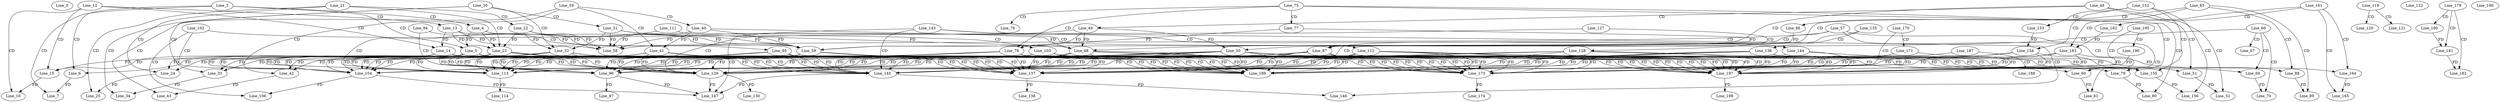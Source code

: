 digraph G {
  Line_0;
  Line_3;
  Line_4;
  Line_5;
  Line_5;
  Line_6;
  Line_6;
  Line_7;
  Line_12;
  Line_13;
  Line_14;
  Line_14;
  Line_15;
  Line_15;
  Line_16;
  Line_21;
  Line_22;
  Line_23;
  Line_23;
  Line_24;
  Line_24;
  Line_25;
  Line_30;
  Line_31;
  Line_32;
  Line_32;
  Line_33;
  Line_33;
  Line_34;
  Line_39;
  Line_40;
  Line_41;
  Line_41;
  Line_42;
  Line_42;
  Line_43;
  Line_48;
  Line_49;
  Line_50;
  Line_50;
  Line_51;
  Line_51;
  Line_52;
  Line_57;
  Line_58;
  Line_59;
  Line_59;
  Line_60;
  Line_60;
  Line_61;
  Line_61;
  Line_66;
  Line_67;
  Line_68;
  Line_68;
  Line_69;
  Line_69;
  Line_70;
  Line_70;
  Line_75;
  Line_76;
  Line_77;
  Line_78;
  Line_78;
  Line_79;
  Line_79;
  Line_80;
  Line_85;
  Line_86;
  Line_87;
  Line_87;
  Line_88;
  Line_88;
  Line_89;
  Line_94;
  Line_95;
  Line_96;
  Line_96;
  Line_97;
  Line_102;
  Line_103;
  Line_104;
  Line_104;
  Line_106;
  Line_111;
  Line_112;
  Line_113;
  Line_113;
  Line_114;
  Line_119;
  Line_120;
  Line_121;
  Line_122;
  Line_127;
  Line_128;
  Line_129;
  Line_129;
  Line_130;
  Line_135;
  Line_136;
  Line_137;
  Line_137;
  Line_138;
  Line_143;
  Line_144;
  Line_145;
  Line_145;
  Line_146;
  Line_147;
  Line_152;
  Line_153;
  Line_154;
  Line_154;
  Line_155;
  Line_155;
  Line_156;
  Line_156;
  Line_161;
  Line_162;
  Line_163;
  Line_163;
  Line_164;
  Line_164;
  Line_165;
  Line_170;
  Line_171;
  Line_173;
  Line_173;
  Line_174;
  Line_179;
  Line_180;
  Line_181;
  Line_181;
  Line_182;
  Line_187;
  Line_188;
  Line_189;
  Line_190;
  Line_195;
  Line_196;
  Line_197;
  Line_197;
  Line_198;
  Line_3 -> Line_4 [ label="CD" ];
  Line_3 -> Line_5 [ label="CD" ];
  Line_4 -> Line_5 [ label="FD" ];
  Line_3 -> Line_6 [ label="CD" ];
  Line_5 -> Line_6 [ label="FD" ];
  Line_3 -> Line_7 [ label="CD" ];
  Line_6 -> Line_7 [ label="FD" ];
  Line_12 -> Line_13 [ label="CD" ];
  Line_12 -> Line_14 [ label="CD" ];
  Line_13 -> Line_14 [ label="FD" ];
  Line_12 -> Line_15 [ label="CD" ];
  Line_14 -> Line_15 [ label="FD" ];
  Line_5 -> Line_15 [ label="FD" ];
  Line_12 -> Line_16 [ label="CD" ];
  Line_15 -> Line_16 [ label="FD" ];
  Line_21 -> Line_22 [ label="CD" ];
  Line_21 -> Line_23 [ label="CD" ];
  Line_22 -> Line_23 [ label="FD" ];
  Line_13 -> Line_23 [ label="FD" ];
  Line_4 -> Line_23 [ label="FD" ];
  Line_21 -> Line_24 [ label="CD" ];
  Line_23 -> Line_24 [ label="FD" ];
  Line_14 -> Line_24 [ label="FD" ];
  Line_21 -> Line_25 [ label="CD" ];
  Line_24 -> Line_25 [ label="FD" ];
  Line_30 -> Line_31 [ label="CD" ];
  Line_30 -> Line_32 [ label="CD" ];
  Line_31 -> Line_32 [ label="FD" ];
  Line_22 -> Line_32 [ label="FD" ];
  Line_30 -> Line_33 [ label="CD" ];
  Line_32 -> Line_33 [ label="FD" ];
  Line_23 -> Line_33 [ label="FD" ];
  Line_30 -> Line_34 [ label="CD" ];
  Line_33 -> Line_34 [ label="FD" ];
  Line_39 -> Line_40 [ label="CD" ];
  Line_39 -> Line_41 [ label="CD" ];
  Line_40 -> Line_41 [ label="FD" ];
  Line_39 -> Line_42 [ label="CD" ];
  Line_41 -> Line_42 [ label="FD" ];
  Line_32 -> Line_42 [ label="FD" ];
  Line_39 -> Line_43 [ label="CD" ];
  Line_42 -> Line_43 [ label="FD" ];
  Line_48 -> Line_49 [ label="CD" ];
  Line_48 -> Line_50 [ label="CD" ];
  Line_49 -> Line_50 [ label="FD" ];
  Line_48 -> Line_51 [ label="CD" ];
  Line_50 -> Line_51 [ label="FD" ];
  Line_48 -> Line_52 [ label="CD" ];
  Line_51 -> Line_52 [ label="FD" ];
  Line_57 -> Line_58 [ label="CD" ];
  Line_49 -> Line_58 [ label="FD" ];
  Line_40 -> Line_58 [ label="FD" ];
  Line_31 -> Line_58 [ label="FD" ];
  Line_22 -> Line_58 [ label="FD" ];
  Line_13 -> Line_58 [ label="FD" ];
  Line_4 -> Line_58 [ label="FD" ];
  Line_57 -> Line_59 [ label="CD" ];
  Line_49 -> Line_59 [ label="FD" ];
  Line_40 -> Line_59 [ label="FD" ];
  Line_31 -> Line_59 [ label="FD" ];
  Line_22 -> Line_59 [ label="FD" ];
  Line_13 -> Line_59 [ label="FD" ];
  Line_4 -> Line_59 [ label="FD" ];
  Line_57 -> Line_60 [ label="CD" ];
  Line_59 -> Line_60 [ label="FD" ];
  Line_57 -> Line_61 [ label="CD" ];
  Line_60 -> Line_61 [ label="FD" ];
  Line_66 -> Line_67 [ label="CD" ];
  Line_66 -> Line_68 [ label="CD" ];
  Line_49 -> Line_68 [ label="FD" ];
  Line_40 -> Line_68 [ label="FD" ];
  Line_31 -> Line_68 [ label="FD" ];
  Line_66 -> Line_69 [ label="CD" ];
  Line_68 -> Line_69 [ label="FD" ];
  Line_66 -> Line_70 [ label="CD" ];
  Line_69 -> Line_70 [ label="FD" ];
  Line_75 -> Line_76 [ label="CD" ];
  Line_75 -> Line_77 [ label="CD" ];
  Line_75 -> Line_78 [ label="CD" ];
  Line_77 -> Line_78 [ label="FD" ];
  Line_75 -> Line_79 [ label="CD" ];
  Line_78 -> Line_79 [ label="FD" ];
  Line_75 -> Line_80 [ label="CD" ];
  Line_79 -> Line_80 [ label="FD" ];
  Line_85 -> Line_86 [ label="CD" ];
  Line_85 -> Line_87 [ label="CD" ];
  Line_77 -> Line_87 [ label="FD" ];
  Line_86 -> Line_87 [ label="FD" ];
  Line_85 -> Line_88 [ label="CD" ];
  Line_87 -> Line_88 [ label="FD" ];
  Line_85 -> Line_89 [ label="CD" ];
  Line_88 -> Line_89 [ label="FD" ];
  Line_94 -> Line_95 [ label="CD" ];
  Line_94 -> Line_96 [ label="CD" ];
  Line_95 -> Line_96 [ label="FD" ];
  Line_87 -> Line_96 [ label="FD" ];
  Line_78 -> Line_96 [ label="FD" ];
  Line_68 -> Line_96 [ label="FD" ];
  Line_59 -> Line_96 [ label="FD" ];
  Line_50 -> Line_96 [ label="FD" ];
  Line_41 -> Line_96 [ label="FD" ];
  Line_32 -> Line_96 [ label="FD" ];
  Line_23 -> Line_96 [ label="FD" ];
  Line_14 -> Line_96 [ label="FD" ];
  Line_5 -> Line_96 [ label="FD" ];
  Line_96 -> Line_97 [ label="FD" ];
  Line_102 -> Line_103 [ label="CD" ];
  Line_102 -> Line_104 [ label="CD" ];
  Line_103 -> Line_104 [ label="FD" ];
  Line_95 -> Line_104 [ label="FD" ];
  Line_87 -> Line_104 [ label="FD" ];
  Line_78 -> Line_104 [ label="FD" ];
  Line_68 -> Line_104 [ label="FD" ];
  Line_59 -> Line_104 [ label="FD" ];
  Line_50 -> Line_104 [ label="FD" ];
  Line_41 -> Line_104 [ label="FD" ];
  Line_32 -> Line_104 [ label="FD" ];
  Line_23 -> Line_104 [ label="FD" ];
  Line_14 -> Line_104 [ label="FD" ];
  Line_5 -> Line_104 [ label="FD" ];
  Line_102 -> Line_106 [ label="CD" ];
  Line_104 -> Line_106 [ label="FD" ];
  Line_111 -> Line_112 [ label="CD" ];
  Line_111 -> Line_113 [ label="CD" ];
  Line_112 -> Line_113 [ label="FD" ];
  Line_103 -> Line_113 [ label="FD" ];
  Line_95 -> Line_113 [ label="FD" ];
  Line_87 -> Line_113 [ label="FD" ];
  Line_78 -> Line_113 [ label="FD" ];
  Line_68 -> Line_113 [ label="FD" ];
  Line_59 -> Line_113 [ label="FD" ];
  Line_50 -> Line_113 [ label="FD" ];
  Line_41 -> Line_113 [ label="FD" ];
  Line_32 -> Line_113 [ label="FD" ];
  Line_23 -> Line_113 [ label="FD" ];
  Line_14 -> Line_113 [ label="FD" ];
  Line_5 -> Line_113 [ label="FD" ];
  Line_113 -> Line_114 [ label="FD" ];
  Line_119 -> Line_120 [ label="CD" ];
  Line_119 -> Line_121 [ label="CD" ];
  Line_127 -> Line_128 [ label="CD" ];
  Line_127 -> Line_129 [ label="CD" ];
  Line_128 -> Line_129 [ label="FD" ];
  Line_112 -> Line_129 [ label="FD" ];
  Line_103 -> Line_129 [ label="FD" ];
  Line_95 -> Line_129 [ label="FD" ];
  Line_87 -> Line_129 [ label="FD" ];
  Line_78 -> Line_129 [ label="FD" ];
  Line_68 -> Line_129 [ label="FD" ];
  Line_59 -> Line_129 [ label="FD" ];
  Line_50 -> Line_129 [ label="FD" ];
  Line_41 -> Line_129 [ label="FD" ];
  Line_32 -> Line_129 [ label="FD" ];
  Line_23 -> Line_129 [ label="FD" ];
  Line_14 -> Line_129 [ label="FD" ];
  Line_5 -> Line_129 [ label="FD" ];
  Line_129 -> Line_130 [ label="FD" ];
  Line_135 -> Line_136 [ label="CD" ];
  Line_135 -> Line_137 [ label="CD" ];
  Line_136 -> Line_137 [ label="FD" ];
  Line_128 -> Line_137 [ label="FD" ];
  Line_112 -> Line_137 [ label="FD" ];
  Line_103 -> Line_137 [ label="FD" ];
  Line_95 -> Line_137 [ label="FD" ];
  Line_87 -> Line_137 [ label="FD" ];
  Line_78 -> Line_137 [ label="FD" ];
  Line_68 -> Line_137 [ label="FD" ];
  Line_59 -> Line_137 [ label="FD" ];
  Line_50 -> Line_137 [ label="FD" ];
  Line_41 -> Line_137 [ label="FD" ];
  Line_32 -> Line_137 [ label="FD" ];
  Line_23 -> Line_137 [ label="FD" ];
  Line_14 -> Line_137 [ label="FD" ];
  Line_5 -> Line_137 [ label="FD" ];
  Line_137 -> Line_138 [ label="FD" ];
  Line_143 -> Line_144 [ label="CD" ];
  Line_143 -> Line_145 [ label="CD" ];
  Line_144 -> Line_145 [ label="FD" ];
  Line_136 -> Line_145 [ label="FD" ];
  Line_128 -> Line_145 [ label="FD" ];
  Line_112 -> Line_145 [ label="FD" ];
  Line_103 -> Line_145 [ label="FD" ];
  Line_95 -> Line_145 [ label="FD" ];
  Line_87 -> Line_145 [ label="FD" ];
  Line_78 -> Line_145 [ label="FD" ];
  Line_68 -> Line_145 [ label="FD" ];
  Line_59 -> Line_145 [ label="FD" ];
  Line_50 -> Line_145 [ label="FD" ];
  Line_41 -> Line_145 [ label="FD" ];
  Line_32 -> Line_145 [ label="FD" ];
  Line_23 -> Line_145 [ label="FD" ];
  Line_14 -> Line_145 [ label="FD" ];
  Line_5 -> Line_145 [ label="FD" ];
  Line_143 -> Line_146 [ label="CD" ];
  Line_145 -> Line_146 [ label="FD" ];
  Line_143 -> Line_147 [ label="CD" ];
  Line_145 -> Line_147 [ label="FD" ];
  Line_129 -> Line_147 [ label="FD" ];
  Line_104 -> Line_147 [ label="FD" ];
  Line_96 -> Line_147 [ label="FD" ];
  Line_152 -> Line_153 [ label="CD" ];
  Line_152 -> Line_154 [ label="CD" ];
  Line_153 -> Line_154 [ label="FD" ];
  Line_152 -> Line_155 [ label="CD" ];
  Line_154 -> Line_155 [ label="FD" ];
  Line_144 -> Line_155 [ label="FD" ];
  Line_136 -> Line_155 [ label="FD" ];
  Line_128 -> Line_155 [ label="FD" ];
  Line_112 -> Line_155 [ label="FD" ];
  Line_103 -> Line_155 [ label="FD" ];
  Line_95 -> Line_155 [ label="FD" ];
  Line_152 -> Line_156 [ label="CD" ];
  Line_155 -> Line_156 [ label="FD" ];
  Line_161 -> Line_162 [ label="CD" ];
  Line_161 -> Line_163 [ label="CD" ];
  Line_162 -> Line_163 [ label="FD" ];
  Line_161 -> Line_164 [ label="CD" ];
  Line_163 -> Line_164 [ label="FD" ];
  Line_161 -> Line_165 [ label="CD" ];
  Line_164 -> Line_165 [ label="FD" ];
  Line_170 -> Line_171 [ label="CD" ];
  Line_170 -> Line_173 [ label="CD" ];
  Line_171 -> Line_173 [ label="FD" ];
  Line_163 -> Line_173 [ label="FD" ];
  Line_154 -> Line_173 [ label="FD" ];
  Line_144 -> Line_173 [ label="FD" ];
  Line_136 -> Line_173 [ label="FD" ];
  Line_128 -> Line_173 [ label="FD" ];
  Line_112 -> Line_173 [ label="FD" ];
  Line_103 -> Line_173 [ label="FD" ];
  Line_95 -> Line_173 [ label="FD" ];
  Line_87 -> Line_173 [ label="FD" ];
  Line_78 -> Line_173 [ label="FD" ];
  Line_68 -> Line_173 [ label="FD" ];
  Line_59 -> Line_173 [ label="FD" ];
  Line_50 -> Line_173 [ label="FD" ];
  Line_41 -> Line_173 [ label="FD" ];
  Line_32 -> Line_173 [ label="FD" ];
  Line_23 -> Line_173 [ label="FD" ];
  Line_14 -> Line_173 [ label="FD" ];
  Line_5 -> Line_173 [ label="FD" ];
  Line_173 -> Line_174 [ label="FD" ];
  Line_179 -> Line_180 [ label="CD" ];
  Line_179 -> Line_181 [ label="CD" ];
  Line_180 -> Line_181 [ label="FD" ];
  Line_179 -> Line_182 [ label="CD" ];
  Line_181 -> Line_182 [ label="FD" ];
  Line_187 -> Line_188 [ label="CD" ];
  Line_187 -> Line_189 [ label="CD" ];
  Line_171 -> Line_189 [ label="FD" ];
  Line_163 -> Line_189 [ label="FD" ];
  Line_154 -> Line_189 [ label="FD" ];
  Line_144 -> Line_189 [ label="FD" ];
  Line_136 -> Line_189 [ label="FD" ];
  Line_128 -> Line_189 [ label="FD" ];
  Line_112 -> Line_189 [ label="FD" ];
  Line_103 -> Line_189 [ label="FD" ];
  Line_95 -> Line_189 [ label="FD" ];
  Line_87 -> Line_189 [ label="FD" ];
  Line_78 -> Line_189 [ label="FD" ];
  Line_68 -> Line_189 [ label="FD" ];
  Line_59 -> Line_189 [ label="FD" ];
  Line_50 -> Line_189 [ label="FD" ];
  Line_41 -> Line_189 [ label="FD" ];
  Line_32 -> Line_189 [ label="FD" ];
  Line_23 -> Line_189 [ label="FD" ];
  Line_14 -> Line_189 [ label="FD" ];
  Line_5 -> Line_189 [ label="FD" ];
  Line_195 -> Line_196 [ label="CD" ];
  Line_195 -> Line_197 [ label="CD" ];
  Line_196 -> Line_197 [ label="FD" ];
  Line_171 -> Line_197 [ label="FD" ];
  Line_163 -> Line_197 [ label="FD" ];
  Line_154 -> Line_197 [ label="FD" ];
  Line_144 -> Line_197 [ label="FD" ];
  Line_136 -> Line_197 [ label="FD" ];
  Line_128 -> Line_197 [ label="FD" ];
  Line_112 -> Line_197 [ label="FD" ];
  Line_103 -> Line_197 [ label="FD" ];
  Line_95 -> Line_197 [ label="FD" ];
  Line_87 -> Line_197 [ label="FD" ];
  Line_78 -> Line_197 [ label="FD" ];
  Line_68 -> Line_197 [ label="FD" ];
  Line_59 -> Line_197 [ label="FD" ];
  Line_50 -> Line_197 [ label="FD" ];
  Line_41 -> Line_197 [ label="FD" ];
  Line_32 -> Line_197 [ label="FD" ];
  Line_23 -> Line_197 [ label="FD" ];
  Line_14 -> Line_197 [ label="FD" ];
  Line_5 -> Line_197 [ label="FD" ];
  Line_197 -> Line_198 [ label="FD" ];
}

